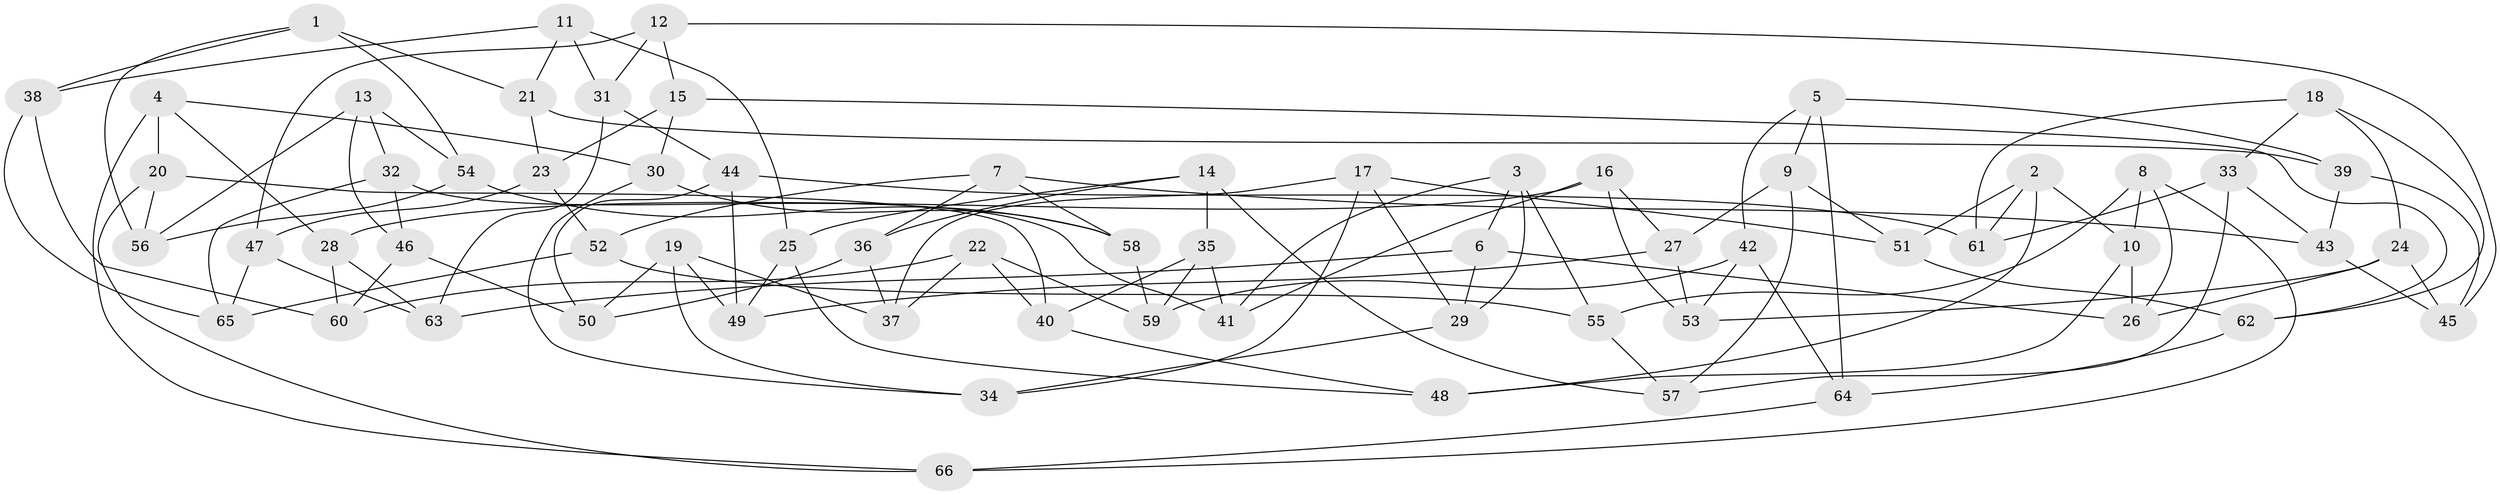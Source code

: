 // Generated by graph-tools (version 1.1) at 2025/27/03/09/25 03:27:00]
// undirected, 66 vertices, 132 edges
graph export_dot {
graph [start="1"]
  node [color=gray90,style=filled];
  1;
  2;
  3;
  4;
  5;
  6;
  7;
  8;
  9;
  10;
  11;
  12;
  13;
  14;
  15;
  16;
  17;
  18;
  19;
  20;
  21;
  22;
  23;
  24;
  25;
  26;
  27;
  28;
  29;
  30;
  31;
  32;
  33;
  34;
  35;
  36;
  37;
  38;
  39;
  40;
  41;
  42;
  43;
  44;
  45;
  46;
  47;
  48;
  49;
  50;
  51;
  52;
  53;
  54;
  55;
  56;
  57;
  58;
  59;
  60;
  61;
  62;
  63;
  64;
  65;
  66;
  1 -- 56;
  1 -- 21;
  1 -- 38;
  1 -- 54;
  2 -- 10;
  2 -- 51;
  2 -- 48;
  2 -- 61;
  3 -- 55;
  3 -- 29;
  3 -- 6;
  3 -- 41;
  4 -- 28;
  4 -- 20;
  4 -- 66;
  4 -- 30;
  5 -- 9;
  5 -- 42;
  5 -- 39;
  5 -- 64;
  6 -- 63;
  6 -- 29;
  6 -- 26;
  7 -- 52;
  7 -- 58;
  7 -- 36;
  7 -- 43;
  8 -- 55;
  8 -- 26;
  8 -- 66;
  8 -- 10;
  9 -- 27;
  9 -- 57;
  9 -- 51;
  10 -- 26;
  10 -- 48;
  11 -- 38;
  11 -- 31;
  11 -- 21;
  11 -- 25;
  12 -- 31;
  12 -- 45;
  12 -- 47;
  12 -- 15;
  13 -- 46;
  13 -- 32;
  13 -- 56;
  13 -- 54;
  14 -- 25;
  14 -- 36;
  14 -- 35;
  14 -- 57;
  15 -- 62;
  15 -- 23;
  15 -- 30;
  16 -- 28;
  16 -- 41;
  16 -- 53;
  16 -- 27;
  17 -- 51;
  17 -- 34;
  17 -- 37;
  17 -- 29;
  18 -- 33;
  18 -- 61;
  18 -- 62;
  18 -- 24;
  19 -- 49;
  19 -- 50;
  19 -- 37;
  19 -- 34;
  20 -- 66;
  20 -- 56;
  20 -- 40;
  21 -- 39;
  21 -- 23;
  22 -- 59;
  22 -- 37;
  22 -- 40;
  22 -- 60;
  23 -- 52;
  23 -- 47;
  24 -- 45;
  24 -- 26;
  24 -- 53;
  25 -- 48;
  25 -- 49;
  27 -- 49;
  27 -- 53;
  28 -- 63;
  28 -- 60;
  29 -- 34;
  30 -- 58;
  30 -- 34;
  31 -- 63;
  31 -- 44;
  32 -- 65;
  32 -- 46;
  32 -- 41;
  33 -- 57;
  33 -- 61;
  33 -- 43;
  35 -- 40;
  35 -- 41;
  35 -- 59;
  36 -- 50;
  36 -- 37;
  38 -- 60;
  38 -- 65;
  39 -- 43;
  39 -- 45;
  40 -- 48;
  42 -- 53;
  42 -- 59;
  42 -- 64;
  43 -- 45;
  44 -- 61;
  44 -- 49;
  44 -- 50;
  46 -- 50;
  46 -- 60;
  47 -- 63;
  47 -- 65;
  51 -- 62;
  52 -- 55;
  52 -- 65;
  54 -- 58;
  54 -- 56;
  55 -- 57;
  58 -- 59;
  62 -- 64;
  64 -- 66;
}
